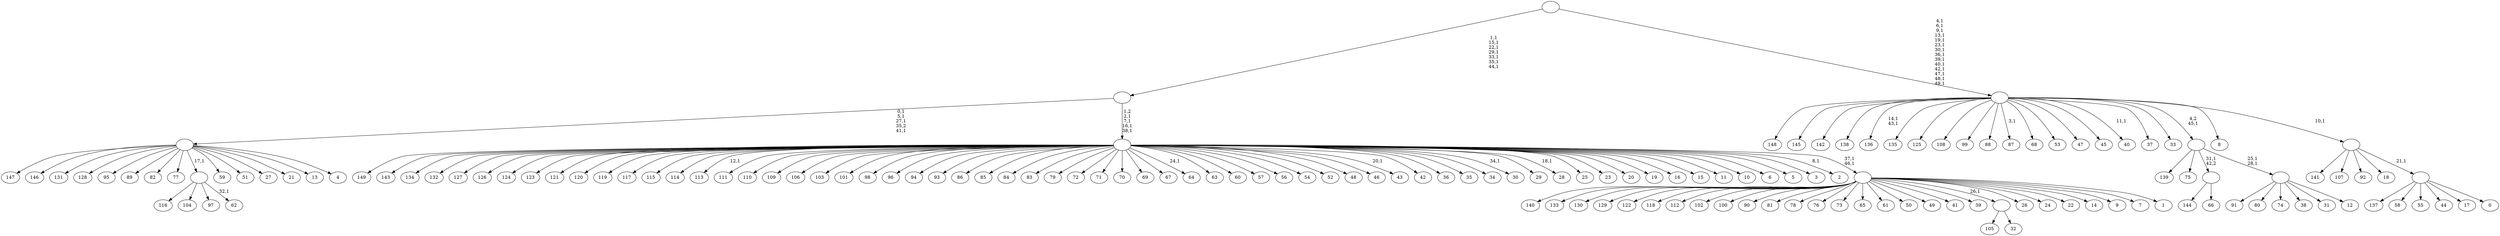 digraph T {
	200 [label="149"]
	199 [label="148"]
	198 [label="147"]
	197 [label="146"]
	196 [label="145"]
	195 [label="144"]
	194 [label="143"]
	193 [label="142"]
	192 [label="141"]
	191 [label="140"]
	190 [label="139"]
	189 [label="138"]
	188 [label="137"]
	187 [label="136"]
	184 [label="135"]
	183 [label="134"]
	182 [label="133"]
	181 [label="132"]
	180 [label="131"]
	179 [label="130"]
	178 [label="129"]
	177 [label="128"]
	176 [label="127"]
	175 [label="126"]
	174 [label="125"]
	173 [label="124"]
	172 [label="123"]
	171 [label="122"]
	170 [label="121"]
	169 [label="120"]
	168 [label="119"]
	167 [label="118"]
	166 [label="117"]
	165 [label="116"]
	164 [label="115"]
	163 [label="114"]
	162 [label="113"]
	160 [label="112"]
	159 [label="111"]
	158 [label="110"]
	157 [label="109"]
	156 [label="108"]
	155 [label="107"]
	154 [label="106"]
	153 [label="105"]
	152 [label="104"]
	151 [label="103"]
	150 [label="102"]
	149 [label="101"]
	148 [label="100"]
	147 [label="99"]
	146 [label="98"]
	145 [label="97"]
	144 [label="96"]
	143 [label="95"]
	142 [label="94"]
	141 [label="93"]
	140 [label="92"]
	139 [label="91"]
	138 [label="90"]
	137 [label="89"]
	136 [label="88"]
	135 [label="87"]
	133 [label="86"]
	132 [label="85"]
	131 [label="84"]
	130 [label="83"]
	129 [label="82"]
	128 [label="81"]
	127 [label="80"]
	126 [label="79"]
	125 [label="78"]
	124 [label="77"]
	123 [label="76"]
	122 [label="75"]
	121 [label="74"]
	120 [label="73"]
	119 [label="72"]
	118 [label="71"]
	117 [label="70"]
	116 [label="69"]
	115 [label="68"]
	114 [label="67"]
	113 [label="66"]
	112 [label=""]
	111 [label="65"]
	110 [label="64"]
	108 [label="63"]
	107 [label="62"]
	105 [label=""]
	104 [label="61"]
	103 [label="60"]
	102 [label="59"]
	101 [label="58"]
	100 [label="57"]
	99 [label="56"]
	98 [label="55"]
	97 [label="54"]
	96 [label="53"]
	95 [label="52"]
	94 [label="51"]
	93 [label="50"]
	92 [label="49"]
	91 [label="48"]
	90 [label="47"]
	89 [label="46"]
	88 [label="45"]
	87 [label="44"]
	86 [label="43"]
	84 [label="42"]
	83 [label="41"]
	82 [label="40"]
	80 [label="39"]
	79 [label="38"]
	78 [label="37"]
	77 [label="36"]
	76 [label="35"]
	75 [label="34"]
	74 [label="33"]
	73 [label="32"]
	72 [label=""]
	71 [label="31"]
	70 [label="30"]
	68 [label="29"]
	67 [label="28"]
	65 [label="27"]
	64 [label="26"]
	63 [label="25"]
	62 [label="24"]
	61 [label="23"]
	60 [label="22"]
	59 [label="21"]
	58 [label="20"]
	57 [label="19"]
	56 [label="18"]
	55 [label="17"]
	54 [label="16"]
	53 [label="15"]
	52 [label="14"]
	51 [label="13"]
	50 [label="12"]
	49 [label=""]
	47 [label=""]
	46 [label="11"]
	45 [label="10"]
	44 [label="9"]
	43 [label="8"]
	42 [label="7"]
	41 [label="6"]
	40 [label="5"]
	39 [label="4"]
	38 [label=""]
	34 [label="3"]
	33 [label="2"]
	31 [label="1"]
	30 [label=""]
	28 [label=""]
	24 [label=""]
	17 [label="0"]
	16 [label=""]
	15 [label=""]
	14 [label=""]
	0 [label=""]
	112 -> 195 [label=""]
	112 -> 113 [label=""]
	105 -> 107 [label="32,1"]
	105 -> 165 [label=""]
	105 -> 152 [label=""]
	105 -> 145 [label=""]
	72 -> 153 [label=""]
	72 -> 73 [label=""]
	49 -> 139 [label=""]
	49 -> 127 [label=""]
	49 -> 121 [label=""]
	49 -> 79 [label=""]
	49 -> 71 [label=""]
	49 -> 50 [label=""]
	47 -> 49 [label="25,1\n28,1"]
	47 -> 190 [label=""]
	47 -> 122 [label=""]
	47 -> 112 [label="31,1\n42,2"]
	38 -> 198 [label=""]
	38 -> 197 [label=""]
	38 -> 180 [label=""]
	38 -> 177 [label=""]
	38 -> 143 [label=""]
	38 -> 137 [label=""]
	38 -> 129 [label=""]
	38 -> 124 [label=""]
	38 -> 105 [label="17,1"]
	38 -> 102 [label=""]
	38 -> 94 [label=""]
	38 -> 65 [label=""]
	38 -> 59 [label=""]
	38 -> 51 [label=""]
	38 -> 39 [label=""]
	30 -> 191 [label=""]
	30 -> 182 [label=""]
	30 -> 179 [label=""]
	30 -> 178 [label=""]
	30 -> 171 [label=""]
	30 -> 167 [label=""]
	30 -> 160 [label=""]
	30 -> 150 [label=""]
	30 -> 148 [label=""]
	30 -> 138 [label=""]
	30 -> 128 [label=""]
	30 -> 125 [label=""]
	30 -> 123 [label=""]
	30 -> 120 [label=""]
	30 -> 111 [label=""]
	30 -> 104 [label=""]
	30 -> 93 [label=""]
	30 -> 92 [label=""]
	30 -> 83 [label=""]
	30 -> 80 [label=""]
	30 -> 72 [label="26,1"]
	30 -> 64 [label=""]
	30 -> 62 [label=""]
	30 -> 60 [label=""]
	30 -> 52 [label=""]
	30 -> 44 [label=""]
	30 -> 42 [label=""]
	30 -> 31 [label=""]
	28 -> 30 [label="37,1\n46,1"]
	28 -> 33 [label="8,1"]
	28 -> 67 [label="18,1"]
	28 -> 70 [label="34,1"]
	28 -> 86 [label="20,1"]
	28 -> 110 [label="24,1"]
	28 -> 162 [label="12,1"]
	28 -> 200 [label=""]
	28 -> 194 [label=""]
	28 -> 183 [label=""]
	28 -> 181 [label=""]
	28 -> 176 [label=""]
	28 -> 175 [label=""]
	28 -> 173 [label=""]
	28 -> 172 [label=""]
	28 -> 170 [label=""]
	28 -> 169 [label=""]
	28 -> 168 [label=""]
	28 -> 166 [label=""]
	28 -> 164 [label=""]
	28 -> 163 [label=""]
	28 -> 159 [label=""]
	28 -> 158 [label=""]
	28 -> 157 [label=""]
	28 -> 154 [label=""]
	28 -> 151 [label=""]
	28 -> 149 [label=""]
	28 -> 146 [label=""]
	28 -> 144 [label=""]
	28 -> 142 [label=""]
	28 -> 141 [label=""]
	28 -> 133 [label=""]
	28 -> 132 [label=""]
	28 -> 131 [label=""]
	28 -> 130 [label=""]
	28 -> 126 [label=""]
	28 -> 119 [label=""]
	28 -> 118 [label=""]
	28 -> 117 [label=""]
	28 -> 116 [label=""]
	28 -> 114 [label=""]
	28 -> 108 [label=""]
	28 -> 103 [label=""]
	28 -> 100 [label=""]
	28 -> 99 [label=""]
	28 -> 97 [label=""]
	28 -> 95 [label=""]
	28 -> 91 [label=""]
	28 -> 89 [label=""]
	28 -> 84 [label=""]
	28 -> 77 [label=""]
	28 -> 76 [label=""]
	28 -> 75 [label=""]
	28 -> 68 [label=""]
	28 -> 63 [label=""]
	28 -> 61 [label=""]
	28 -> 58 [label=""]
	28 -> 57 [label=""]
	28 -> 54 [label=""]
	28 -> 53 [label=""]
	28 -> 46 [label=""]
	28 -> 45 [label=""]
	28 -> 41 [label=""]
	28 -> 40 [label=""]
	28 -> 34 [label=""]
	24 -> 28 [label="1,2\n2,1\n7,1\n16,1\n38,1"]
	24 -> 38 [label="0,1\n5,1\n27,1\n35,2\n41,1"]
	16 -> 188 [label=""]
	16 -> 101 [label=""]
	16 -> 98 [label=""]
	16 -> 87 [label=""]
	16 -> 55 [label=""]
	16 -> 17 [label=""]
	15 -> 192 [label=""]
	15 -> 155 [label=""]
	15 -> 140 [label=""]
	15 -> 56 [label=""]
	15 -> 16 [label="21,1"]
	14 -> 82 [label="11,1"]
	14 -> 135 [label="3,1"]
	14 -> 187 [label="14,1\n43,1"]
	14 -> 199 [label=""]
	14 -> 196 [label=""]
	14 -> 193 [label=""]
	14 -> 189 [label=""]
	14 -> 184 [label=""]
	14 -> 174 [label=""]
	14 -> 156 [label=""]
	14 -> 147 [label=""]
	14 -> 136 [label=""]
	14 -> 115 [label=""]
	14 -> 96 [label=""]
	14 -> 90 [label=""]
	14 -> 88 [label=""]
	14 -> 78 [label=""]
	14 -> 74 [label=""]
	14 -> 47 [label="4,2\n45,1"]
	14 -> 43 [label=""]
	14 -> 15 [label="10,1"]
	0 -> 14 [label="4,1\n6,1\n9,1\n13,1\n19,1\n23,1\n30,1\n36,1\n39,1\n40,1\n42,1\n47,1\n48,1\n49,1"]
	0 -> 24 [label="1,1\n15,1\n22,1\n29,1\n33,1\n35,1\n44,1"]
}
